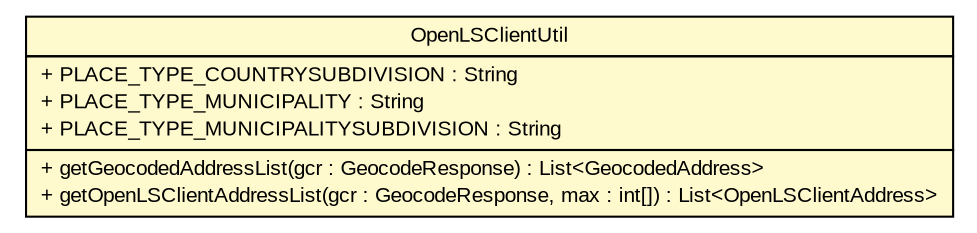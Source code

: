 #!/usr/local/bin/dot
#
# Class diagram 
# Generated by UMLGraph version R5_6 (http://www.umlgraph.org/)
#

digraph G {
	edge [fontname="arial",fontsize=10,labelfontname="arial",labelfontsize=10];
	node [fontname="arial",fontsize=10,shape=plaintext];
	nodesep=0.25;
	ranksep=0.5;
	// nl.mineleni.cbsviewer.servlet.gazetteer.lusclient.OpenLSClientUtil
	c4377 [label=<<table title="nl.mineleni.cbsviewer.servlet.gazetteer.lusclient.OpenLSClientUtil" border="0" cellborder="1" cellspacing="0" cellpadding="2" port="p" bgcolor="lemonChiffon" href="./OpenLSClientUtil.html">
		<tr><td><table border="0" cellspacing="0" cellpadding="1">
<tr><td align="center" balign="center"> OpenLSClientUtil </td></tr>
		</table></td></tr>
		<tr><td><table border="0" cellspacing="0" cellpadding="1">
<tr><td align="left" balign="left"> + PLACE_TYPE_COUNTRYSUBDIVISION : String </td></tr>
<tr><td align="left" balign="left"> + PLACE_TYPE_MUNICIPALITY : String </td></tr>
<tr><td align="left" balign="left"> + PLACE_TYPE_MUNICIPALITYSUBDIVISION : String </td></tr>
		</table></td></tr>
		<tr><td><table border="0" cellspacing="0" cellpadding="1">
<tr><td align="left" balign="left"> + getGeocodedAddressList(gcr : GeocodeResponse) : List&lt;GeocodedAddress&gt; </td></tr>
<tr><td align="left" balign="left"> + getOpenLSClientAddressList(gcr : GeocodeResponse, max : int[]) : List&lt;OpenLSClientAddress&gt; </td></tr>
		</table></td></tr>
		</table>>, URL="./OpenLSClientUtil.html", fontname="arial", fontcolor="black", fontsize=10.0];
}

